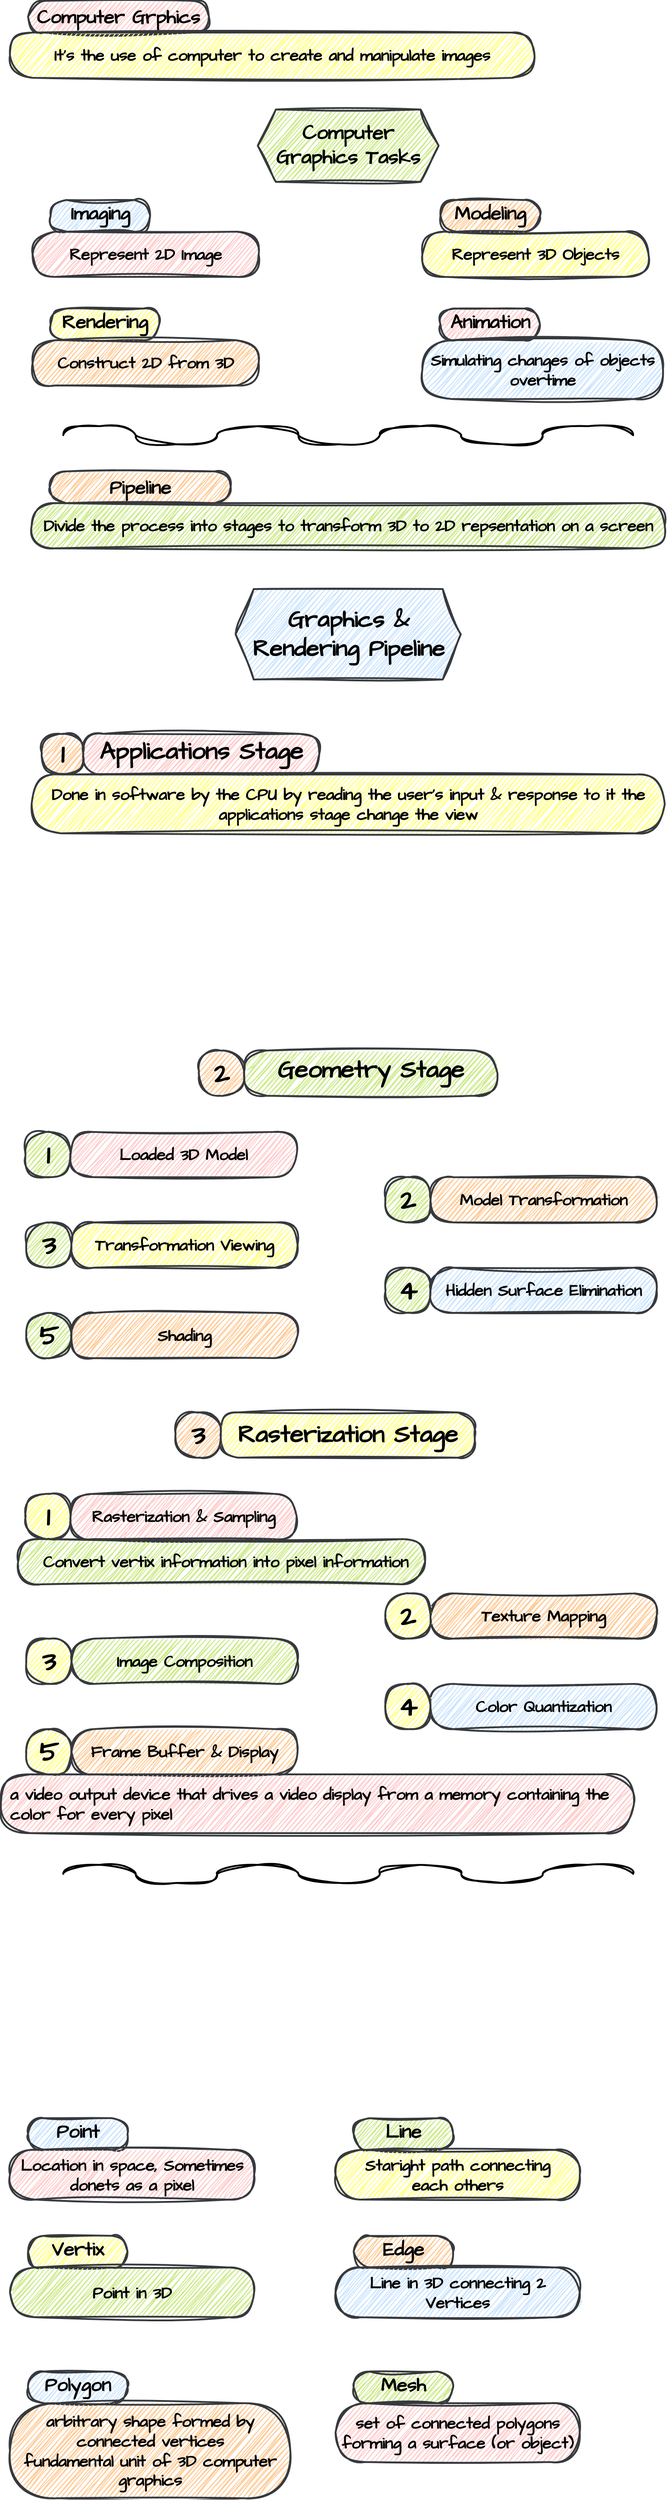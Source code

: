 <mxfile version="24.2.5" type="device">
  <diagram name="Page-1" id="f4X-83lch2x4hc1WxE7M">
    <mxGraphModel dx="1420" dy="890" grid="1" gridSize="10" guides="1" tooltips="1" connect="1" arrows="1" fold="1" page="1" pageScale="1" pageWidth="827" pageHeight="1169" math="1" shadow="0">
      <root>
        <mxCell id="0" />
        <mxCell id="1" parent="0" />
        <mxCell id="0-xZhpKkMX_-yZnJY7W8-13" value="" style="group" parent="1" vertex="1" connectable="0">
          <mxGeometry x="40" y="40" width="580" height="85" as="geometry" />
        </mxCell>
        <mxCell id="0-xZhpKkMX_-yZnJY7W8-2" value="Computer Grphics" style="rounded=1;whiteSpace=wrap;html=1;sketch=1;hachureGap=4;jiggle=2;curveFitting=1;fontFamily=Architects Daughter;fontSource=https%3A%2F%2Ffonts.googleapis.com%2Fcss%3Ffamily%3DArchitects%2BDaughter;arcSize=50;fillColor=#ffcccc;strokeColor=#36393d;fontStyle=1;fontSize=21;strokeWidth=2;shadow=0;" parent="0-xZhpKkMX_-yZnJY7W8-13" vertex="1">
          <mxGeometry x="20" width="200" height="35" as="geometry" />
        </mxCell>
        <mxCell id="0-xZhpKkMX_-yZnJY7W8-3" value="It&#39;s the use of computer to create and manipulate images" style="rounded=1;whiteSpace=wrap;html=1;sketch=1;hachureGap=4;jiggle=2;curveFitting=1;fontFamily=Architects Daughter;fontSource=https%3A%2F%2Ffonts.googleapis.com%2Fcss%3Ffamily%3DArchitects%2BDaughter;arcSize=50;fillColor=#ffff88;strokeColor=#36393d;fontStyle=1;fontSize=18;strokeWidth=2;shadow=0;" parent="0-xZhpKkMX_-yZnJY7W8-13" vertex="1">
          <mxGeometry y="35" width="580" height="50" as="geometry" />
        </mxCell>
        <mxCell id="0-xZhpKkMX_-yZnJY7W8-18" value="" style="group" parent="1" vertex="1" connectable="0">
          <mxGeometry x="65" y="260" width="250" height="85" as="geometry" />
        </mxCell>
        <mxCell id="0-xZhpKkMX_-yZnJY7W8-15" value="Imaging" style="rounded=1;whiteSpace=wrap;html=1;sketch=1;hachureGap=4;jiggle=2;curveFitting=1;fontFamily=Architects Daughter;fontSource=https%3A%2F%2Ffonts.googleapis.com%2Fcss%3Ffamily%3DArchitects%2BDaughter;arcSize=50;fillColor=#cce5ff;strokeColor=#36393d;fontStyle=1;fontSize=21;strokeWidth=2;shadow=0;spacingBottom=5;container=0;" parent="0-xZhpKkMX_-yZnJY7W8-18" vertex="1">
          <mxGeometry x="20" width="110" height="35" as="geometry" />
        </mxCell>
        <mxCell id="0-xZhpKkMX_-yZnJY7W8-16" value="Represent 2D Image" style="rounded=1;whiteSpace=wrap;html=1;sketch=1;hachureGap=4;jiggle=2;curveFitting=1;fontFamily=Architects Daughter;fontSource=https%3A%2F%2Ffonts.googleapis.com%2Fcss%3Ffamily%3DArchitects%2BDaughter;arcSize=50;fillColor=#ffcccc;strokeColor=#36393d;fontStyle=1;fontSize=18;strokeWidth=2;shadow=0;container=0;" parent="0-xZhpKkMX_-yZnJY7W8-18" vertex="1">
          <mxGeometry y="35" width="250" height="50" as="geometry" />
        </mxCell>
        <mxCell id="0-xZhpKkMX_-yZnJY7W8-19" value="" style="group" parent="1" vertex="1" connectable="0">
          <mxGeometry x="496" y="260" width="250" height="85" as="geometry" />
        </mxCell>
        <mxCell id="0-xZhpKkMX_-yZnJY7W8-20" value="Modeling" style="rounded=1;whiteSpace=wrap;html=1;sketch=1;hachureGap=4;jiggle=2;curveFitting=1;fontFamily=Architects Daughter;fontSource=https%3A%2F%2Ffonts.googleapis.com%2Fcss%3Ffamily%3DArchitects%2BDaughter;arcSize=50;fillColor=#ffcc99;strokeColor=#36393d;fontStyle=1;fontSize=21;strokeWidth=2;shadow=0;spacingBottom=5;container=0;" parent="0-xZhpKkMX_-yZnJY7W8-19" vertex="1">
          <mxGeometry x="20" width="110" height="35" as="geometry" />
        </mxCell>
        <mxCell id="0-xZhpKkMX_-yZnJY7W8-21" value="Represent 3D Objects" style="rounded=1;whiteSpace=wrap;html=1;sketch=1;hachureGap=4;jiggle=2;curveFitting=1;fontFamily=Architects Daughter;fontSource=https%3A%2F%2Ffonts.googleapis.com%2Fcss%3Ffamily%3DArchitects%2BDaughter;arcSize=50;fillColor=#ffff88;strokeColor=#36393d;fontStyle=1;fontSize=18;strokeWidth=2;shadow=0;container=0;" parent="0-xZhpKkMX_-yZnJY7W8-19" vertex="1">
          <mxGeometry y="35" width="250" height="50" as="geometry" />
        </mxCell>
        <mxCell id="0-xZhpKkMX_-yZnJY7W8-22" value="" style="group" parent="1" vertex="1" connectable="0">
          <mxGeometry x="65" y="380" width="250" height="85" as="geometry" />
        </mxCell>
        <mxCell id="0-xZhpKkMX_-yZnJY7W8-23" value="Rendering" style="rounded=1;whiteSpace=wrap;html=1;sketch=1;hachureGap=4;jiggle=2;curveFitting=1;fontFamily=Architects Daughter;fontSource=https%3A%2F%2Ffonts.googleapis.com%2Fcss%3Ffamily%3DArchitects%2BDaughter;arcSize=50;fillColor=#ffff88;strokeColor=#36393d;fontStyle=1;fontSize=21;strokeWidth=2;shadow=0;spacingBottom=5;container=0;" parent="0-xZhpKkMX_-yZnJY7W8-22" vertex="1">
          <mxGeometry x="20" width="120" height="35" as="geometry" />
        </mxCell>
        <mxCell id="0-xZhpKkMX_-yZnJY7W8-24" value="Construct 2D from 3D" style="rounded=1;whiteSpace=wrap;html=1;sketch=1;hachureGap=4;jiggle=2;curveFitting=1;fontFamily=Architects Daughter;fontSource=https%3A%2F%2Ffonts.googleapis.com%2Fcss%3Ffamily%3DArchitects%2BDaughter;arcSize=50;fillColor=#ffcc99;strokeColor=#36393d;fontStyle=1;fontSize=18;strokeWidth=2;shadow=0;container=0;" parent="0-xZhpKkMX_-yZnJY7W8-22" vertex="1">
          <mxGeometry y="35" width="250" height="50" as="geometry" />
        </mxCell>
        <mxCell id="0-xZhpKkMX_-yZnJY7W8-26" value="Animation" style="rounded=1;whiteSpace=wrap;html=1;sketch=1;hachureGap=4;jiggle=2;curveFitting=1;fontFamily=Architects Daughter;fontSource=https%3A%2F%2Ffonts.googleapis.com%2Fcss%3Ffamily%3DArchitects%2BDaughter;arcSize=50;fillColor=#ffcccc;strokeColor=#36393d;fontStyle=1;fontSize=21;strokeWidth=2;shadow=0;spacingBottom=5;container=0;" parent="1" vertex="1">
          <mxGeometry x="516" y="380" width="110" height="35" as="geometry" />
        </mxCell>
        <mxCell id="0-xZhpKkMX_-yZnJY7W8-27" value="Simulating changes of objects overtime" style="rounded=1;whiteSpace=wrap;html=1;sketch=1;hachureGap=4;jiggle=2;curveFitting=1;fontFamily=Architects Daughter;fontSource=https%3A%2F%2Ffonts.googleapis.com%2Fcss%3Ffamily%3DArchitects%2BDaughter;arcSize=50;fillColor=#cce5ff;strokeColor=#36393d;fontStyle=1;fontSize=18;strokeWidth=2;shadow=0;container=0;" parent="1" vertex="1">
          <mxGeometry x="496" y="415" width="266" height="65" as="geometry" />
        </mxCell>
        <mxCell id="0-xZhpKkMX_-yZnJY7W8-30" value="&lt;span style=&quot;font-size: 22px; font-weight: 700;&quot;&gt;Computer Graphics Tasks&lt;/span&gt;" style="shape=hexagon;perimeter=hexagonPerimeter2;whiteSpace=wrap;html=1;fixedSize=1;sketch=1;hachureGap=4;jiggle=2;curveFitting=1;fontFamily=Architects Daughter;fontSource=https%3A%2F%2Ffonts.googleapis.com%2Fcss%3Ffamily%3DArchitects%2BDaughter;strokeWidth=2;fillColor=#cdeb8b;strokeColor=#36393d;" parent="1" vertex="1">
          <mxGeometry x="314" y="160" width="200" height="80" as="geometry" />
        </mxCell>
        <mxCell id="0-xZhpKkMX_-yZnJY7W8-31" value="&lt;span style=&quot;font-size: 26px; font-weight: 700;&quot;&gt;Graphics &amp;amp; Rendering Pipeline&lt;/span&gt;" style="shape=hexagon;perimeter=hexagonPerimeter2;whiteSpace=wrap;html=1;fixedSize=1;sketch=1;hachureGap=4;jiggle=2;curveFitting=1;fontFamily=Architects Daughter;fontSource=https%3A%2F%2Ffonts.googleapis.com%2Fcss%3Ffamily%3DArchitects%2BDaughter;strokeWidth=2;fillColor=#cce5ff;strokeColor=#36393d;fillStyle=hachure;fontSize=26;" parent="1" vertex="1">
          <mxGeometry x="289.5" y="690" width="249" height="100" as="geometry" />
        </mxCell>
        <mxCell id="0-xZhpKkMX_-yZnJY7W8-34" value="Rasterization Stage" style="rounded=1;whiteSpace=wrap;html=1;sketch=1;hachureGap=4;jiggle=2;curveFitting=1;fontFamily=Architects Daughter;fontSource=https%3A%2F%2Ffonts.googleapis.com%2Fcss%3Ffamily%3DArchitects%2BDaughter;arcSize=38;fillColor=#ffff88;strokeColor=#36393d;fontStyle=1;fontSize=27;strokeWidth=2;shadow=0;" parent="1" vertex="1">
          <mxGeometry x="273" y="1600" width="281" height="50" as="geometry" />
        </mxCell>
        <mxCell id="0-xZhpKkMX_-yZnJY7W8-38" value="" style="group" parent="1" vertex="1" connectable="0">
          <mxGeometry x="64" y="560" width="700" height="85" as="geometry" />
        </mxCell>
        <mxCell id="0-xZhpKkMX_-yZnJY7W8-36" value="Pipeline" style="rounded=1;whiteSpace=wrap;html=1;sketch=1;hachureGap=4;jiggle=2;curveFitting=1;fontFamily=Architects Daughter;fontSource=https%3A%2F%2Ffonts.googleapis.com%2Fcss%3Ffamily%3DArchitects%2BDaughter;arcSize=50;fillColor=#ffcc99;strokeColor=#36393d;fontStyle=1;fontSize=21;strokeWidth=2;shadow=0;container=0;" parent="0-xZhpKkMX_-yZnJY7W8-38" vertex="1">
          <mxGeometry x="20" width="200" height="35" as="geometry" />
        </mxCell>
        <mxCell id="0-xZhpKkMX_-yZnJY7W8-37" value="Divide the process into stages to transform 3D to 2D repsentation on a screen" style="rounded=1;whiteSpace=wrap;html=1;sketch=1;hachureGap=4;jiggle=2;curveFitting=1;fontFamily=Architects Daughter;fontSource=https%3A%2F%2Ffonts.googleapis.com%2Fcss%3Ffamily%3DArchitects%2BDaughter;arcSize=50;fillColor=#cdeb8b;strokeColor=#36393d;fontStyle=1;fontSize=18;strokeWidth=2;shadow=0;container=0;" parent="0-xZhpKkMX_-yZnJY7W8-38" vertex="1">
          <mxGeometry y="35" width="700" height="50" as="geometry" />
        </mxCell>
        <mxCell id="0-xZhpKkMX_-yZnJY7W8-42" value="" style="endArrow=none;html=1;rounded=0;sketch=1;hachureGap=4;jiggle=2;curveFitting=1;fontFamily=Architects Daughter;fontSource=https%3A%2F%2Ffonts.googleapis.com%2Fcss%3Ffamily%3DArchitects%2BDaughter;strokeWidth=2;edgeStyle=orthogonalEdgeStyle;curved=1;" parent="1" edge="1">
          <mxGeometry width="50" height="50" relative="1" as="geometry">
            <mxPoint x="99" y="520" as="sourcePoint" />
            <mxPoint x="729" y="520" as="targetPoint" />
            <Array as="points">
              <mxPoint x="99" y="510" />
              <mxPoint x="179" y="510" />
              <mxPoint x="179" y="530" />
              <mxPoint x="269" y="530" />
              <mxPoint x="269" y="510" />
              <mxPoint x="359" y="510" />
              <mxPoint x="359" y="530" />
              <mxPoint x="449" y="530" />
              <mxPoint x="449" y="510" />
              <mxPoint x="539" y="510" />
              <mxPoint x="539" y="530" />
              <mxPoint x="629" y="530" />
              <mxPoint x="629" y="510" />
              <mxPoint x="729" y="510" />
            </Array>
          </mxGeometry>
        </mxCell>
        <mxCell id="0-xZhpKkMX_-yZnJY7W8-45" value="&lt;span style=&quot;font-size: 27px;&quot;&gt;Geometry Stage&lt;/span&gt;" style="rounded=1;whiteSpace=wrap;html=1;sketch=1;hachureGap=4;jiggle=2;curveFitting=1;fontFamily=Architects Daughter;fontSource=https%3A%2F%2Ffonts.googleapis.com%2Fcss%3Ffamily%3DArchitects%2BDaughter;arcSize=50;fillColor=#cdeb8b;strokeColor=#36393d;fontStyle=1;fontSize=27;strokeWidth=2;shadow=0;container=0;spacingBottom=6;" parent="1" vertex="1">
          <mxGeometry x="299" y="1200" width="280" height="50" as="geometry" />
        </mxCell>
        <mxCell id="0-xZhpKkMX_-yZnJY7W8-63" value="" style="group" parent="1" vertex="1" connectable="0">
          <mxGeometry x="455" y="1340" width="300" height="50" as="geometry" />
        </mxCell>
        <mxCell id="0-xZhpKkMX_-yZnJY7W8-55" value="Model Transformation" style="rounded=1;whiteSpace=wrap;html=1;sketch=1;hachureGap=4;jiggle=2;curveFitting=1;fontFamily=Architects Daughter;fontSource=https%3A%2F%2Ffonts.googleapis.com%2Fcss%3Ffamily%3DArchitects%2BDaughter;arcSize=50;fillColor=#ffcc99;strokeColor=#36393d;fontStyle=1;fontSize=18;strokeWidth=2;shadow=0;container=0;" parent="0-xZhpKkMX_-yZnJY7W8-63" vertex="1">
          <mxGeometry x="50" width="250" height="50" as="geometry" />
        </mxCell>
        <mxCell id="0-xZhpKkMX_-yZnJY7W8-62" value="2" style="rounded=1;whiteSpace=wrap;html=1;sketch=1;hachureGap=4;jiggle=2;curveFitting=1;fontFamily=Architects Daughter;fontSource=https%3A%2F%2Ffonts.googleapis.com%2Fcss%3Ffamily%3DArchitects%2BDaughter;arcSize=46;fillColor=#cdeb8b;strokeColor=#36393d;fontStyle=1;fontSize=30;strokeWidth=2;shadow=0;container=0;" parent="0-xZhpKkMX_-yZnJY7W8-63" vertex="1">
          <mxGeometry width="50" height="50" as="geometry" />
        </mxCell>
        <mxCell id="0-xZhpKkMX_-yZnJY7W8-64" value="" style="group" parent="1" vertex="1" connectable="0">
          <mxGeometry x="58" y="1390" width="300" height="50" as="geometry" />
        </mxCell>
        <mxCell id="0-xZhpKkMX_-yZnJY7W8-52" value="Transformation Viewing" style="rounded=1;whiteSpace=wrap;html=1;sketch=1;hachureGap=4;jiggle=2;curveFitting=1;fontFamily=Architects Daughter;fontSource=https%3A%2F%2Ffonts.googleapis.com%2Fcss%3Ffamily%3DArchitects%2BDaughter;arcSize=50;fillColor=#ffff88;strokeColor=#36393d;fontStyle=1;fontSize=18;strokeWidth=2;shadow=0;container=0;" parent="0-xZhpKkMX_-yZnJY7W8-64" vertex="1">
          <mxGeometry x="50" width="250" height="50" as="geometry" />
        </mxCell>
        <mxCell id="0-xZhpKkMX_-yZnJY7W8-60" value="3" style="rounded=1;whiteSpace=wrap;html=1;sketch=1;hachureGap=4;jiggle=2;curveFitting=1;fontFamily=Architects Daughter;fontSource=https%3A%2F%2Ffonts.googleapis.com%2Fcss%3Ffamily%3DArchitects%2BDaughter;arcSize=46;fillColor=#cdeb8b;strokeColor=#36393d;fontStyle=1;fontSize=30;strokeWidth=2;shadow=0;container=0;" parent="0-xZhpKkMX_-yZnJY7W8-64" vertex="1">
          <mxGeometry width="50" height="50" as="geometry" />
        </mxCell>
        <mxCell id="0-xZhpKkMX_-yZnJY7W8-66" value="" style="group" parent="1" vertex="1" connectable="0">
          <mxGeometry x="57" y="1290" width="300" height="50" as="geometry" />
        </mxCell>
        <mxCell id="0-xZhpKkMX_-yZnJY7W8-49" value="Loaded 3D Model" style="rounded=1;whiteSpace=wrap;html=1;sketch=1;hachureGap=4;jiggle=2;curveFitting=1;fontFamily=Architects Daughter;fontSource=https%3A%2F%2Ffonts.googleapis.com%2Fcss%3Ffamily%3DArchitects%2BDaughter;arcSize=50;fillColor=#ffcccc;strokeColor=#36393d;fontStyle=1;fontSize=18;strokeWidth=2;shadow=0;container=0;" parent="0-xZhpKkMX_-yZnJY7W8-66" vertex="1">
          <mxGeometry x="50" width="250" height="50" as="geometry" />
        </mxCell>
        <mxCell id="0-xZhpKkMX_-yZnJY7W8-59" value="1" style="rounded=1;whiteSpace=wrap;html=1;sketch=1;hachureGap=4;jiggle=2;curveFitting=1;fontFamily=Architects Daughter;fontSource=https%3A%2F%2Ffonts.googleapis.com%2Fcss%3Ffamily%3DArchitects%2BDaughter;arcSize=46;fillColor=#cdeb8b;strokeColor=#36393d;fontStyle=1;fontSize=30;strokeWidth=2;shadow=0;container=0;" parent="0-xZhpKkMX_-yZnJY7W8-66" vertex="1">
          <mxGeometry width="50" height="50" as="geometry" />
        </mxCell>
        <mxCell id="0-xZhpKkMX_-yZnJY7W8-67" value="" style="group" parent="1" vertex="1" connectable="0">
          <mxGeometry x="455" y="1440" width="316" height="50" as="geometry" />
        </mxCell>
        <mxCell id="0-xZhpKkMX_-yZnJY7W8-68" value="Hidden Surface Elimination" style="rounded=1;whiteSpace=wrap;html=1;sketch=1;hachureGap=4;jiggle=2;curveFitting=1;fontFamily=Architects Daughter;fontSource=https%3A%2F%2Ffonts.googleapis.com%2Fcss%3Ffamily%3DArchitects%2BDaughter;arcSize=50;fillColor=#cce5ff;strokeColor=#36393d;fontStyle=1;fontSize=18;strokeWidth=2;shadow=0;container=0;" parent="0-xZhpKkMX_-yZnJY7W8-67" vertex="1">
          <mxGeometry x="50" width="250" height="50" as="geometry" />
        </mxCell>
        <mxCell id="0-xZhpKkMX_-yZnJY7W8-69" value="4" style="rounded=1;whiteSpace=wrap;html=1;sketch=1;hachureGap=4;jiggle=2;curveFitting=1;fontFamily=Architects Daughter;fontSource=https%3A%2F%2Ffonts.googleapis.com%2Fcss%3Ffamily%3DArchitects%2BDaughter;arcSize=46;fillColor=#cdeb8b;strokeColor=#36393d;fontStyle=1;fontSize=30;strokeWidth=2;shadow=0;container=0;" parent="0-xZhpKkMX_-yZnJY7W8-67" vertex="1">
          <mxGeometry width="50" height="50" as="geometry" />
        </mxCell>
        <mxCell id="0-xZhpKkMX_-yZnJY7W8-70" value="" style="group" parent="1" vertex="1" connectable="0">
          <mxGeometry x="58" y="1490" width="300" height="50" as="geometry" />
        </mxCell>
        <mxCell id="0-xZhpKkMX_-yZnJY7W8-57" value="Shading" style="rounded=1;whiteSpace=wrap;html=1;sketch=1;hachureGap=4;jiggle=2;curveFitting=1;fontFamily=Architects Daughter;fontSource=https%3A%2F%2Ffonts.googleapis.com%2Fcss%3Ffamily%3DArchitects%2BDaughter;arcSize=50;fillColor=#ffcc99;strokeColor=#36393d;fontStyle=1;fontSize=18;strokeWidth=2;shadow=0;container=0;" parent="0-xZhpKkMX_-yZnJY7W8-70" vertex="1">
          <mxGeometry x="50" width="250" height="50" as="geometry" />
        </mxCell>
        <mxCell id="0-xZhpKkMX_-yZnJY7W8-61" value="5" style="rounded=1;whiteSpace=wrap;html=1;sketch=1;hachureGap=4;jiggle=2;curveFitting=1;fontFamily=Architects Daughter;fontSource=https%3A%2F%2Ffonts.googleapis.com%2Fcss%3Ffamily%3DArchitects%2BDaughter;arcSize=46;fillColor=#cdeb8b;strokeColor=#36393d;fontStyle=1;fontSize=30;strokeWidth=2;shadow=0;container=0;" parent="0-xZhpKkMX_-yZnJY7W8-70" vertex="1">
          <mxGeometry width="50" height="50" as="geometry" />
        </mxCell>
        <mxCell id="0-xZhpKkMX_-yZnJY7W8-71" value="" style="group" parent="1" vertex="1" connectable="0">
          <mxGeometry x="455" y="1800" width="300" height="50" as="geometry" />
        </mxCell>
        <mxCell id="0-xZhpKkMX_-yZnJY7W8-72" value="Texture Mapping" style="rounded=1;whiteSpace=wrap;html=1;sketch=1;hachureGap=4;jiggle=2;curveFitting=1;fontFamily=Architects Daughter;fontSource=https%3A%2F%2Ffonts.googleapis.com%2Fcss%3Ffamily%3DArchitects%2BDaughter;arcSize=50;fillColor=#ffcc99;strokeColor=#36393d;fontStyle=1;fontSize=18;strokeWidth=2;shadow=0;container=0;" parent="0-xZhpKkMX_-yZnJY7W8-71" vertex="1">
          <mxGeometry x="50" width="250" height="50" as="geometry" />
        </mxCell>
        <mxCell id="0-xZhpKkMX_-yZnJY7W8-73" value="2" style="rounded=1;whiteSpace=wrap;html=1;sketch=1;hachureGap=4;jiggle=2;curveFitting=1;fontFamily=Architects Daughter;fontSource=https%3A%2F%2Ffonts.googleapis.com%2Fcss%3Ffamily%3DArchitects%2BDaughter;arcSize=46;fillColor=#ffff88;strokeColor=#36393d;fontStyle=1;fontSize=30;strokeWidth=2;shadow=0;container=0;" parent="0-xZhpKkMX_-yZnJY7W8-71" vertex="1">
          <mxGeometry width="50" height="50" as="geometry" />
        </mxCell>
        <mxCell id="0-xZhpKkMX_-yZnJY7W8-74" value="" style="group" parent="1" vertex="1" connectable="0">
          <mxGeometry x="58" y="1850" width="300" height="50" as="geometry" />
        </mxCell>
        <mxCell id="0-xZhpKkMX_-yZnJY7W8-75" value="Image Composition" style="rounded=1;whiteSpace=wrap;html=1;sketch=1;hachureGap=4;jiggle=2;curveFitting=1;fontFamily=Architects Daughter;fontSource=https%3A%2F%2Ffonts.googleapis.com%2Fcss%3Ffamily%3DArchitects%2BDaughter;arcSize=50;fillColor=#cdeb8b;strokeColor=#36393d;fontStyle=1;fontSize=18;strokeWidth=2;shadow=0;container=0;" parent="0-xZhpKkMX_-yZnJY7W8-74" vertex="1">
          <mxGeometry x="50" width="250" height="50" as="geometry" />
        </mxCell>
        <mxCell id="0-xZhpKkMX_-yZnJY7W8-76" value="3" style="rounded=1;whiteSpace=wrap;html=1;sketch=1;hachureGap=4;jiggle=2;curveFitting=1;fontFamily=Architects Daughter;fontSource=https%3A%2F%2Ffonts.googleapis.com%2Fcss%3Ffamily%3DArchitects%2BDaughter;arcSize=46;fillColor=#ffff88;strokeColor=#36393d;fontStyle=1;fontSize=30;strokeWidth=2;shadow=0;container=0;" parent="0-xZhpKkMX_-yZnJY7W8-74" vertex="1">
          <mxGeometry width="50" height="50" as="geometry" />
        </mxCell>
        <mxCell id="0-xZhpKkMX_-yZnJY7W8-77" value="" style="group" parent="1" vertex="1" connectable="0">
          <mxGeometry x="57" y="1690" width="300" height="50" as="geometry" />
        </mxCell>
        <mxCell id="0-xZhpKkMX_-yZnJY7W8-78" value="Rasterization &amp;amp; Sampling" style="rounded=1;whiteSpace=wrap;html=1;sketch=1;hachureGap=4;jiggle=2;curveFitting=1;fontFamily=Architects Daughter;fontSource=https%3A%2F%2Ffonts.googleapis.com%2Fcss%3Ffamily%3DArchitects%2BDaughter;arcSize=50;fillColor=#ffcccc;strokeColor=#36393d;fontStyle=1;fontSize=18;strokeWidth=2;shadow=0;container=0;" parent="0-xZhpKkMX_-yZnJY7W8-77" vertex="1">
          <mxGeometry x="50" width="250" height="50" as="geometry" />
        </mxCell>
        <mxCell id="0-xZhpKkMX_-yZnJY7W8-79" value="1" style="rounded=1;whiteSpace=wrap;html=1;sketch=1;hachureGap=4;jiggle=2;curveFitting=1;fontFamily=Architects Daughter;fontSource=https%3A%2F%2Ffonts.googleapis.com%2Fcss%3Ffamily%3DArchitects%2BDaughter;arcSize=46;fillColor=#ffff88;strokeColor=#36393d;fontStyle=1;fontSize=30;strokeWidth=2;shadow=0;container=0;" parent="0-xZhpKkMX_-yZnJY7W8-77" vertex="1">
          <mxGeometry width="50" height="50" as="geometry" />
        </mxCell>
        <mxCell id="0-xZhpKkMX_-yZnJY7W8-80" value="" style="group" parent="1" vertex="1" connectable="0">
          <mxGeometry x="455" y="1900" width="316" height="50" as="geometry" />
        </mxCell>
        <mxCell id="0-xZhpKkMX_-yZnJY7W8-81" value="Color Quantization" style="rounded=1;whiteSpace=wrap;html=1;sketch=1;hachureGap=4;jiggle=2;curveFitting=1;fontFamily=Architects Daughter;fontSource=https%3A%2F%2Ffonts.googleapis.com%2Fcss%3Ffamily%3DArchitects%2BDaughter;arcSize=50;fillColor=#cce5ff;strokeColor=#36393d;fontStyle=1;fontSize=18;strokeWidth=2;shadow=0;container=0;" parent="0-xZhpKkMX_-yZnJY7W8-80" vertex="1">
          <mxGeometry x="50" width="250" height="50" as="geometry" />
        </mxCell>
        <mxCell id="0-xZhpKkMX_-yZnJY7W8-82" value="4" style="rounded=1;whiteSpace=wrap;html=1;sketch=1;hachureGap=4;jiggle=2;curveFitting=1;fontFamily=Architects Daughter;fontSource=https%3A%2F%2Ffonts.googleapis.com%2Fcss%3Ffamily%3DArchitects%2BDaughter;arcSize=46;fillColor=#ffff88;strokeColor=#36393d;fontStyle=1;fontSize=30;strokeWidth=2;shadow=0;container=0;" parent="0-xZhpKkMX_-yZnJY7W8-80" vertex="1">
          <mxGeometry width="50" height="50" as="geometry" />
        </mxCell>
        <mxCell id="0-xZhpKkMX_-yZnJY7W8-86" value="" style="group" parent="1" vertex="1" connectable="0">
          <mxGeometry x="58" y="1950" width="316" height="50" as="geometry" />
        </mxCell>
        <mxCell id="0-xZhpKkMX_-yZnJY7W8-87" value="Frame Buffer &amp;amp; Display" style="rounded=1;whiteSpace=wrap;html=1;sketch=1;hachureGap=4;jiggle=2;curveFitting=1;fontFamily=Architects Daughter;fontSource=https%3A%2F%2Ffonts.googleapis.com%2Fcss%3Ffamily%3DArchitects%2BDaughter;arcSize=50;fillColor=#ffcc99;strokeColor=#36393d;fontStyle=1;fontSize=18;strokeWidth=2;shadow=0;container=0;" parent="0-xZhpKkMX_-yZnJY7W8-86" vertex="1">
          <mxGeometry x="50" width="250" height="50" as="geometry" />
        </mxCell>
        <mxCell id="0-xZhpKkMX_-yZnJY7W8-88" value="5" style="rounded=1;whiteSpace=wrap;html=1;sketch=1;hachureGap=4;jiggle=2;curveFitting=1;fontFamily=Architects Daughter;fontSource=https%3A%2F%2Ffonts.googleapis.com%2Fcss%3Ffamily%3DArchitects%2BDaughter;arcSize=46;fillColor=#ffff88;strokeColor=#36393d;fontStyle=1;fontSize=30;strokeWidth=2;shadow=0;container=0;" parent="0-xZhpKkMX_-yZnJY7W8-86" vertex="1">
          <mxGeometry width="50" height="50" as="geometry" />
        </mxCell>
        <mxCell id="0-xZhpKkMX_-yZnJY7W8-40" value="&lt;span style=&quot;font-size: 27px;&quot;&gt;Applications Stage&lt;/span&gt;" style="rounded=1;whiteSpace=wrap;html=1;sketch=1;hachureGap=4;jiggle=2;curveFitting=1;fontFamily=Architects Daughter;fontSource=https%3A%2F%2Ffonts.googleapis.com%2Fcss%3Ffamily%3DArchitects%2BDaughter;arcSize=50;fillColor=#ffcccc;strokeColor=#36393d;fontStyle=1;fontSize=27;strokeWidth=2;shadow=0;container=0;spacingBottom=6;" parent="1" vertex="1">
          <mxGeometry x="121" y="850" width="261" height="45" as="geometry" />
        </mxCell>
        <mxCell id="0-xZhpKkMX_-yZnJY7W8-41" value="Done in software by the CPU by reading the user&#39;s input &amp;amp; response to it the applications stage change the view" style="rounded=1;whiteSpace=wrap;html=1;sketch=1;hachureGap=4;jiggle=2;curveFitting=1;fontFamily=Architects Daughter;fontSource=https%3A%2F%2Ffonts.googleapis.com%2Fcss%3Ffamily%3DArchitects%2BDaughter;arcSize=50;fillColor=#ffff88;strokeColor=#36393d;fontStyle=1;fontSize=18;strokeWidth=2;shadow=0;container=0;" parent="1" vertex="1">
          <mxGeometry x="64" y="895" width="700" height="65" as="geometry" />
        </mxCell>
        <mxCell id="0-xZhpKkMX_-yZnJY7W8-89" value="2" style="rounded=1;whiteSpace=wrap;html=1;sketch=1;hachureGap=4;jiggle=2;curveFitting=1;fontFamily=Architects Daughter;fontSource=https%3A%2F%2Ffonts.googleapis.com%2Fcss%3Ffamily%3DArchitects%2BDaughter;arcSize=46;fillColor=#ffcc99;strokeColor=#36393d;fontStyle=1;fontSize=30;strokeWidth=2;shadow=0;container=0;" parent="1" vertex="1">
          <mxGeometry x="249" y="1200" width="50" height="50" as="geometry" />
        </mxCell>
        <mxCell id="0-xZhpKkMX_-yZnJY7W8-90" value="1" style="rounded=1;whiteSpace=wrap;html=1;sketch=1;hachureGap=4;jiggle=2;curveFitting=1;fontFamily=Architects Daughter;fontSource=https%3A%2F%2Ffonts.googleapis.com%2Fcss%3Ffamily%3DArchitects%2BDaughter;arcSize=46;fillColor=#ffcc99;strokeColor=#36393d;fontStyle=1;fontSize=30;strokeWidth=2;shadow=0;container=0;" parent="1" vertex="1">
          <mxGeometry x="75" y="850" width="46" height="44.5" as="geometry" />
        </mxCell>
        <mxCell id="0-xZhpKkMX_-yZnJY7W8-91" value="3" style="rounded=1;whiteSpace=wrap;html=1;sketch=1;hachureGap=4;jiggle=2;curveFitting=1;fontFamily=Architects Daughter;fontSource=https%3A%2F%2Ffonts.googleapis.com%2Fcss%3Ffamily%3DArchitects%2BDaughter;arcSize=46;fillColor=#ffcc99;strokeColor=#36393d;fontStyle=1;fontSize=30;strokeWidth=2;shadow=0;container=0;" parent="1" vertex="1">
          <mxGeometry x="223" y="1600" width="50" height="50" as="geometry" />
        </mxCell>
        <mxCell id="c2XPkhttcCRp7YXjQPyF-1" value="&lt;div style=&quot;text-align: left;&quot;&gt;a video output device that drives a video display from a&amp;nbsp;&lt;span style=&quot;background-color: initial;&quot;&gt;memory containing the color for every pixel&amp;nbsp;&lt;/span&gt;&lt;/div&gt;" style="rounded=1;whiteSpace=wrap;html=1;sketch=1;hachureGap=4;jiggle=2;curveFitting=1;fontFamily=Architects Daughter;fontSource=https%3A%2F%2Ffonts.googleapis.com%2Fcss%3Ffamily%3DArchitects%2BDaughter;arcSize=50;fillColor=#ffcccc;strokeColor=#36393d;fontStyle=1;fontSize=18;strokeWidth=2;shadow=0;container=0;spacingLeft=9;" parent="1" vertex="1">
          <mxGeometry x="30" y="2000" width="700" height="65" as="geometry" />
        </mxCell>
        <mxCell id="0LqMpaEIRiquRfvynzdA-1" value="" style="endArrow=none;html=1;rounded=0;sketch=1;hachureGap=4;jiggle=2;curveFitting=1;fontFamily=Architects Daughter;fontSource=https%3A%2F%2Ffonts.googleapis.com%2Fcss%3Ffamily%3DArchitects%2BDaughter;strokeWidth=2;edgeStyle=orthogonalEdgeStyle;curved=1;" parent="1" edge="1">
          <mxGeometry width="50" height="50" relative="1" as="geometry">
            <mxPoint x="99" y="2110" as="sourcePoint" />
            <mxPoint x="729" y="2110" as="targetPoint" />
            <Array as="points">
              <mxPoint x="99" y="2100" />
              <mxPoint x="179" y="2100" />
              <mxPoint x="179" y="2120" />
              <mxPoint x="269" y="2120" />
              <mxPoint x="269" y="2100" />
              <mxPoint x="359" y="2100" />
              <mxPoint x="359" y="2120" />
              <mxPoint x="449" y="2120" />
              <mxPoint x="449" y="2100" />
              <mxPoint x="539" y="2100" />
              <mxPoint x="539" y="2120" />
              <mxPoint x="629" y="2120" />
              <mxPoint x="629" y="2100" />
              <mxPoint x="729" y="2100" />
            </Array>
          </mxGeometry>
        </mxCell>
        <mxCell id="0LqMpaEIRiquRfvynzdA-2" value="&lt;div style=&quot;text-align: left;&quot;&gt;Convert vertix information into pixel information&lt;/div&gt;" style="rounded=1;whiteSpace=wrap;html=1;sketch=1;hachureGap=4;jiggle=2;curveFitting=1;fontFamily=Architects Daughter;fontSource=https%3A%2F%2Ffonts.googleapis.com%2Fcss%3Ffamily%3DArchitects%2BDaughter;arcSize=50;fillColor=#cdeb8b;strokeColor=#36393d;fontStyle=1;fontSize=18;strokeWidth=2;shadow=0;container=0;spacingLeft=9;" parent="1" vertex="1">
          <mxGeometry x="49" y="1740" width="450" height="50" as="geometry" />
        </mxCell>
        <mxCell id="0LqMpaEIRiquRfvynzdA-6" value="" style="group" parent="1" vertex="1" connectable="0">
          <mxGeometry x="40" y="2380" width="270" height="90" as="geometry" />
        </mxCell>
        <mxCell id="0LqMpaEIRiquRfvynzdA-7" value="Point" style="rounded=1;whiteSpace=wrap;html=1;sketch=1;hachureGap=4;jiggle=2;curveFitting=1;fontFamily=Architects Daughter;fontSource=https%3A%2F%2Ffonts.googleapis.com%2Fcss%3Ffamily%3DArchitects%2BDaughter;arcSize=50;fillColor=#cce5ff;strokeColor=#36393d;fontStyle=1;fontSize=21;strokeWidth=2;shadow=0;spacingBottom=5;container=0;" parent="0LqMpaEIRiquRfvynzdA-6" vertex="1">
          <mxGeometry x="20" width="110" height="35" as="geometry" />
        </mxCell>
        <mxCell id="0LqMpaEIRiquRfvynzdA-8" value="Location in space, Sometimes donets as a pixel" style="rounded=1;whiteSpace=wrap;html=1;sketch=1;hachureGap=4;jiggle=2;curveFitting=1;fontFamily=Architects Daughter;fontSource=https%3A%2F%2Ffonts.googleapis.com%2Fcss%3Ffamily%3DArchitects%2BDaughter;arcSize=50;fillColor=#ffcccc;strokeColor=#36393d;fontStyle=1;fontSize=18;strokeWidth=2;shadow=0;container=0;" parent="0LqMpaEIRiquRfvynzdA-6" vertex="1">
          <mxGeometry y="35" width="270" height="55" as="geometry" />
        </mxCell>
        <mxCell id="0LqMpaEIRiquRfvynzdA-12" value="" style="group" parent="1" vertex="1" connectable="0">
          <mxGeometry x="400" y="2380" width="270" height="90" as="geometry" />
        </mxCell>
        <mxCell id="0LqMpaEIRiquRfvynzdA-10" value="Line" style="rounded=1;whiteSpace=wrap;html=1;sketch=1;hachureGap=4;jiggle=2;curveFitting=1;fontFamily=Architects Daughter;fontSource=https%3A%2F%2Ffonts.googleapis.com%2Fcss%3Ffamily%3DArchitects%2BDaughter;arcSize=50;fillColor=#cdeb8b;strokeColor=#36393d;fontStyle=1;fontSize=21;strokeWidth=2;shadow=0;spacingBottom=5;container=0;" parent="0LqMpaEIRiquRfvynzdA-12" vertex="1">
          <mxGeometry x="20" width="110" height="35" as="geometry" />
        </mxCell>
        <mxCell id="0LqMpaEIRiquRfvynzdA-11" value="Staright path connecting&lt;div&gt;each others&lt;/div&gt;" style="rounded=1;whiteSpace=wrap;html=1;sketch=1;hachureGap=4;jiggle=2;curveFitting=1;fontFamily=Architects Daughter;fontSource=https%3A%2F%2Ffonts.googleapis.com%2Fcss%3Ffamily%3DArchitects%2BDaughter;arcSize=50;fillColor=#ffff88;strokeColor=#36393d;fontStyle=1;fontSize=18;strokeWidth=2;shadow=0;container=0;" parent="0LqMpaEIRiquRfvynzdA-12" vertex="1">
          <mxGeometry y="35" width="270" height="55" as="geometry" />
        </mxCell>
        <mxCell id="0LqMpaEIRiquRfvynzdA-13" value="" style="group" parent="1" vertex="1" connectable="0">
          <mxGeometry x="40" y="2510" width="270" height="90" as="geometry" />
        </mxCell>
        <mxCell id="0LqMpaEIRiquRfvynzdA-14" value="Vertix" style="rounded=1;whiteSpace=wrap;html=1;sketch=1;hachureGap=4;jiggle=2;curveFitting=1;fontFamily=Architects Daughter;fontSource=https%3A%2F%2Ffonts.googleapis.com%2Fcss%3Ffamily%3DArchitects%2BDaughter;arcSize=50;fillColor=#ffff88;strokeColor=#36393d;fontStyle=1;fontSize=21;strokeWidth=2;shadow=0;spacingBottom=5;container=0;" parent="0LqMpaEIRiquRfvynzdA-13" vertex="1">
          <mxGeometry x="20" width="110" height="35" as="geometry" />
        </mxCell>
        <mxCell id="0LqMpaEIRiquRfvynzdA-15" value="Point in 3D" style="rounded=1;whiteSpace=wrap;html=1;sketch=1;hachureGap=4;jiggle=2;curveFitting=1;fontFamily=Architects Daughter;fontSource=https%3A%2F%2Ffonts.googleapis.com%2Fcss%3Ffamily%3DArchitects%2BDaughter;arcSize=50;fillColor=#cdeb8b;strokeColor=#36393d;fontStyle=1;fontSize=18;strokeWidth=2;shadow=0;container=0;" parent="0LqMpaEIRiquRfvynzdA-13" vertex="1">
          <mxGeometry y="35" width="270" height="55" as="geometry" />
        </mxCell>
        <mxCell id="0LqMpaEIRiquRfvynzdA-16" value="" style="group" parent="1" vertex="1" connectable="0">
          <mxGeometry x="400" y="2510" width="270" height="90" as="geometry" />
        </mxCell>
        <mxCell id="0LqMpaEIRiquRfvynzdA-17" value="Edge" style="rounded=1;whiteSpace=wrap;html=1;sketch=1;hachureGap=4;jiggle=2;curveFitting=1;fontFamily=Architects Daughter;fontSource=https%3A%2F%2Ffonts.googleapis.com%2Fcss%3Ffamily%3DArchitects%2BDaughter;arcSize=50;fillColor=#ffcc99;strokeColor=#36393d;fontStyle=1;fontSize=21;strokeWidth=2;shadow=0;spacingBottom=5;container=0;" parent="0LqMpaEIRiquRfvynzdA-16" vertex="1">
          <mxGeometry x="20" width="110" height="35" as="geometry" />
        </mxCell>
        <mxCell id="0LqMpaEIRiquRfvynzdA-18" value="Line in 3D connecting 2 Vertices" style="rounded=1;whiteSpace=wrap;html=1;sketch=1;hachureGap=4;jiggle=2;curveFitting=1;fontFamily=Architects Daughter;fontSource=https%3A%2F%2Ffonts.googleapis.com%2Fcss%3Ffamily%3DArchitects%2BDaughter;arcSize=50;fillColor=#cce5ff;strokeColor=#36393d;fontStyle=1;fontSize=18;strokeWidth=2;shadow=0;container=0;" parent="0LqMpaEIRiquRfvynzdA-16" vertex="1">
          <mxGeometry y="35" width="270" height="55" as="geometry" />
        </mxCell>
        <mxCell id="0LqMpaEIRiquRfvynzdA-19" value="" style="group" parent="1" vertex="1" connectable="0">
          <mxGeometry x="40" y="2660" width="310" height="140" as="geometry" />
        </mxCell>
        <mxCell id="0LqMpaEIRiquRfvynzdA-20" value="Polygon" style="rounded=1;whiteSpace=wrap;html=1;sketch=1;hachureGap=4;jiggle=2;curveFitting=1;fontFamily=Architects Daughter;fontSource=https%3A%2F%2Ffonts.googleapis.com%2Fcss%3Ffamily%3DArchitects%2BDaughter;arcSize=50;fillColor=#cce5ff;strokeColor=#36393d;fontStyle=1;fontSize=21;strokeWidth=2;shadow=0;spacingBottom=5;container=0;" parent="0LqMpaEIRiquRfvynzdA-19" vertex="1">
          <mxGeometry x="20" width="110" height="35" as="geometry" />
        </mxCell>
        <mxCell id="0LqMpaEIRiquRfvynzdA-21" value="&lt;div&gt;arbitrary shape formed by connected vertices&lt;/div&gt;&lt;div&gt;fundamental unit of 3D computer graphics&lt;/div&gt;" style="rounded=1;whiteSpace=wrap;html=1;sketch=1;hachureGap=4;jiggle=2;curveFitting=1;fontFamily=Architects Daughter;fontSource=https%3A%2F%2Ffonts.googleapis.com%2Fcss%3Ffamily%3DArchitects%2BDaughter;arcSize=50;fillColor=#ffcc99;strokeColor=#36393d;fontStyle=1;fontSize=18;strokeWidth=2;shadow=0;container=0;align=center;" parent="0LqMpaEIRiquRfvynzdA-19" vertex="1">
          <mxGeometry y="35" width="310" height="105" as="geometry" />
        </mxCell>
        <mxCell id="0LqMpaEIRiquRfvynzdA-25" value="" style="group" parent="1" vertex="1" connectable="0">
          <mxGeometry x="400" y="2660" width="270" height="100" as="geometry" />
        </mxCell>
        <mxCell id="0LqMpaEIRiquRfvynzdA-23" value="Mesh" style="rounded=1;whiteSpace=wrap;html=1;sketch=1;hachureGap=4;jiggle=2;curveFitting=1;fontFamily=Architects Daughter;fontSource=https%3A%2F%2Ffonts.googleapis.com%2Fcss%3Ffamily%3DArchitects%2BDaughter;arcSize=50;fillColor=#cdeb8b;strokeColor=#36393d;fontStyle=1;fontSize=21;strokeWidth=2;shadow=0;spacingBottom=5;container=0;" parent="0LqMpaEIRiquRfvynzdA-25" vertex="1">
          <mxGeometry x="20" width="110" height="35" as="geometry" />
        </mxCell>
        <mxCell id="0LqMpaEIRiquRfvynzdA-24" value="set of connected polygons forming a surface (or object)" style="rounded=1;whiteSpace=wrap;html=1;sketch=1;hachureGap=4;jiggle=2;curveFitting=1;fontFamily=Architects Daughter;fontSource=https%3A%2F%2Ffonts.googleapis.com%2Fcss%3Ffamily%3DArchitects%2BDaughter;arcSize=50;fillColor=#ffcccc;strokeColor=#36393d;fontStyle=1;fontSize=18;strokeWidth=2;shadow=0;container=0;" parent="0LqMpaEIRiquRfvynzdA-25" vertex="1">
          <mxGeometry y="35" width="270" height="65" as="geometry" />
        </mxCell>
      </root>
    </mxGraphModel>
  </diagram>
</mxfile>
